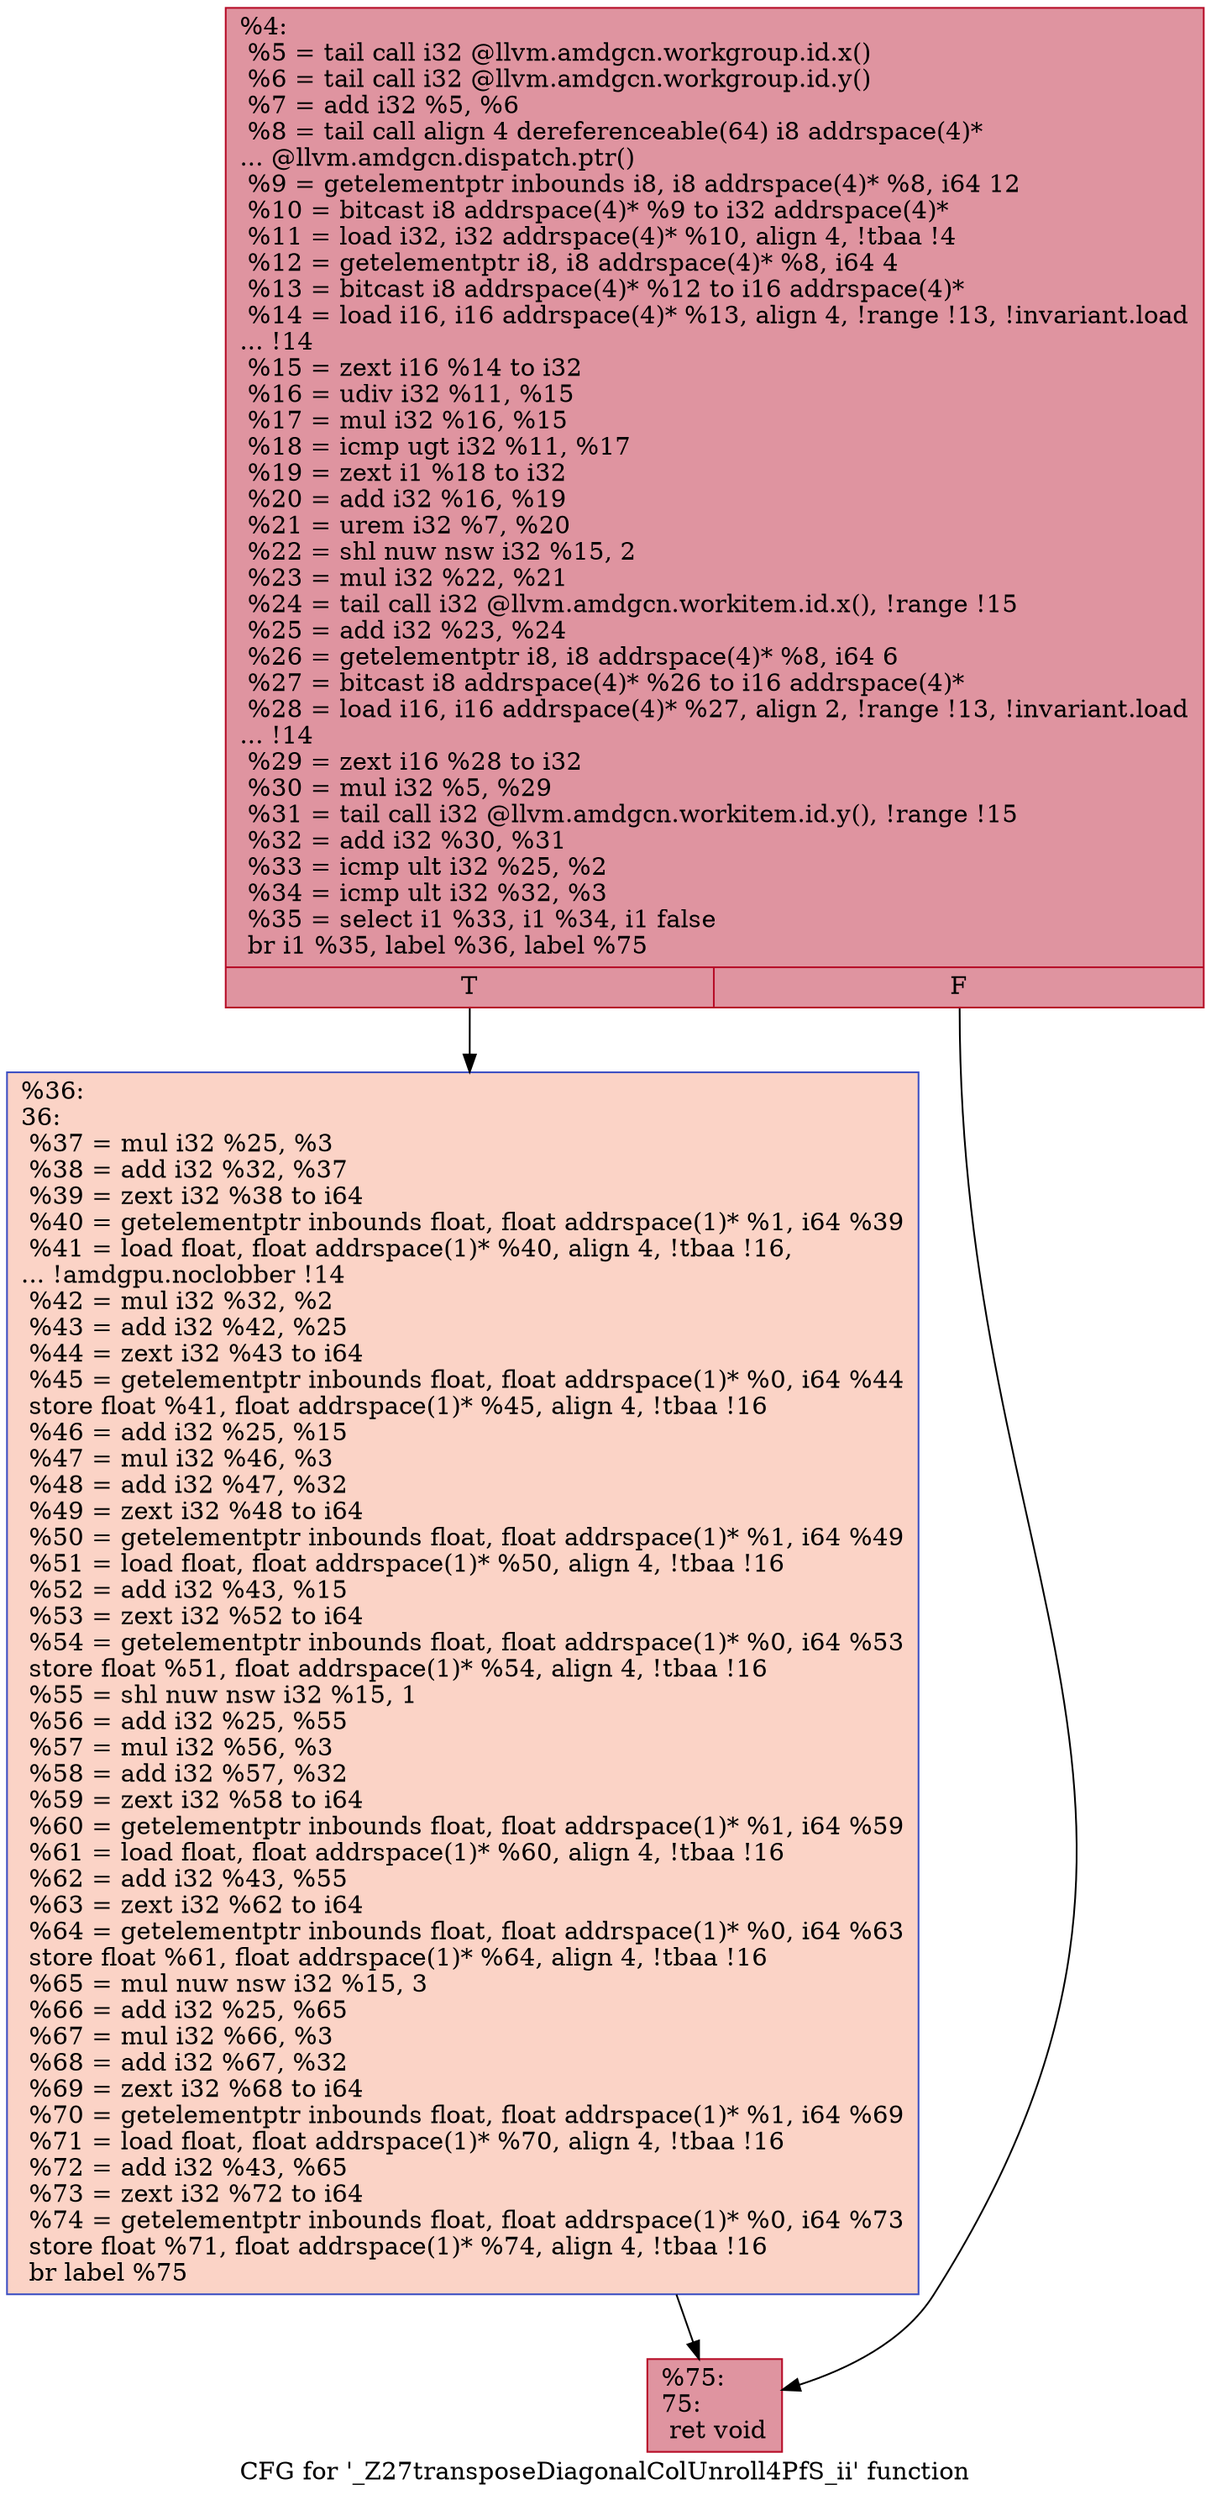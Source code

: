 digraph "CFG for '_Z27transposeDiagonalColUnroll4PfS_ii' function" {
	label="CFG for '_Z27transposeDiagonalColUnroll4PfS_ii' function";

	Node0x5c0bc20 [shape=record,color="#b70d28ff", style=filled, fillcolor="#b70d2870",label="{%4:\l  %5 = tail call i32 @llvm.amdgcn.workgroup.id.x()\l  %6 = tail call i32 @llvm.amdgcn.workgroup.id.y()\l  %7 = add i32 %5, %6\l  %8 = tail call align 4 dereferenceable(64) i8 addrspace(4)*\l... @llvm.amdgcn.dispatch.ptr()\l  %9 = getelementptr inbounds i8, i8 addrspace(4)* %8, i64 12\l  %10 = bitcast i8 addrspace(4)* %9 to i32 addrspace(4)*\l  %11 = load i32, i32 addrspace(4)* %10, align 4, !tbaa !4\l  %12 = getelementptr i8, i8 addrspace(4)* %8, i64 4\l  %13 = bitcast i8 addrspace(4)* %12 to i16 addrspace(4)*\l  %14 = load i16, i16 addrspace(4)* %13, align 4, !range !13, !invariant.load\l... !14\l  %15 = zext i16 %14 to i32\l  %16 = udiv i32 %11, %15\l  %17 = mul i32 %16, %15\l  %18 = icmp ugt i32 %11, %17\l  %19 = zext i1 %18 to i32\l  %20 = add i32 %16, %19\l  %21 = urem i32 %7, %20\l  %22 = shl nuw nsw i32 %15, 2\l  %23 = mul i32 %22, %21\l  %24 = tail call i32 @llvm.amdgcn.workitem.id.x(), !range !15\l  %25 = add i32 %23, %24\l  %26 = getelementptr i8, i8 addrspace(4)* %8, i64 6\l  %27 = bitcast i8 addrspace(4)* %26 to i16 addrspace(4)*\l  %28 = load i16, i16 addrspace(4)* %27, align 2, !range !13, !invariant.load\l... !14\l  %29 = zext i16 %28 to i32\l  %30 = mul i32 %5, %29\l  %31 = tail call i32 @llvm.amdgcn.workitem.id.y(), !range !15\l  %32 = add i32 %30, %31\l  %33 = icmp ult i32 %25, %2\l  %34 = icmp ult i32 %32, %3\l  %35 = select i1 %33, i1 %34, i1 false\l  br i1 %35, label %36, label %75\l|{<s0>T|<s1>F}}"];
	Node0x5c0bc20:s0 -> Node0x5c0dda0;
	Node0x5c0bc20:s1 -> Node0x5c10030;
	Node0x5c0dda0 [shape=record,color="#3d50c3ff", style=filled, fillcolor="#f59c7d70",label="{%36:\l36:                                               \l  %37 = mul i32 %25, %3\l  %38 = add i32 %32, %37\l  %39 = zext i32 %38 to i64\l  %40 = getelementptr inbounds float, float addrspace(1)* %1, i64 %39\l  %41 = load float, float addrspace(1)* %40, align 4, !tbaa !16,\l... !amdgpu.noclobber !14\l  %42 = mul i32 %32, %2\l  %43 = add i32 %42, %25\l  %44 = zext i32 %43 to i64\l  %45 = getelementptr inbounds float, float addrspace(1)* %0, i64 %44\l  store float %41, float addrspace(1)* %45, align 4, !tbaa !16\l  %46 = add i32 %25, %15\l  %47 = mul i32 %46, %3\l  %48 = add i32 %47, %32\l  %49 = zext i32 %48 to i64\l  %50 = getelementptr inbounds float, float addrspace(1)* %1, i64 %49\l  %51 = load float, float addrspace(1)* %50, align 4, !tbaa !16\l  %52 = add i32 %43, %15\l  %53 = zext i32 %52 to i64\l  %54 = getelementptr inbounds float, float addrspace(1)* %0, i64 %53\l  store float %51, float addrspace(1)* %54, align 4, !tbaa !16\l  %55 = shl nuw nsw i32 %15, 1\l  %56 = add i32 %25, %55\l  %57 = mul i32 %56, %3\l  %58 = add i32 %57, %32\l  %59 = zext i32 %58 to i64\l  %60 = getelementptr inbounds float, float addrspace(1)* %1, i64 %59\l  %61 = load float, float addrspace(1)* %60, align 4, !tbaa !16\l  %62 = add i32 %43, %55\l  %63 = zext i32 %62 to i64\l  %64 = getelementptr inbounds float, float addrspace(1)* %0, i64 %63\l  store float %61, float addrspace(1)* %64, align 4, !tbaa !16\l  %65 = mul nuw nsw i32 %15, 3\l  %66 = add i32 %25, %65\l  %67 = mul i32 %66, %3\l  %68 = add i32 %67, %32\l  %69 = zext i32 %68 to i64\l  %70 = getelementptr inbounds float, float addrspace(1)* %1, i64 %69\l  %71 = load float, float addrspace(1)* %70, align 4, !tbaa !16\l  %72 = add i32 %43, %65\l  %73 = zext i32 %72 to i64\l  %74 = getelementptr inbounds float, float addrspace(1)* %0, i64 %73\l  store float %71, float addrspace(1)* %74, align 4, !tbaa !16\l  br label %75\l}"];
	Node0x5c0dda0 -> Node0x5c10030;
	Node0x5c10030 [shape=record,color="#b70d28ff", style=filled, fillcolor="#b70d2870",label="{%75:\l75:                                               \l  ret void\l}"];
}

